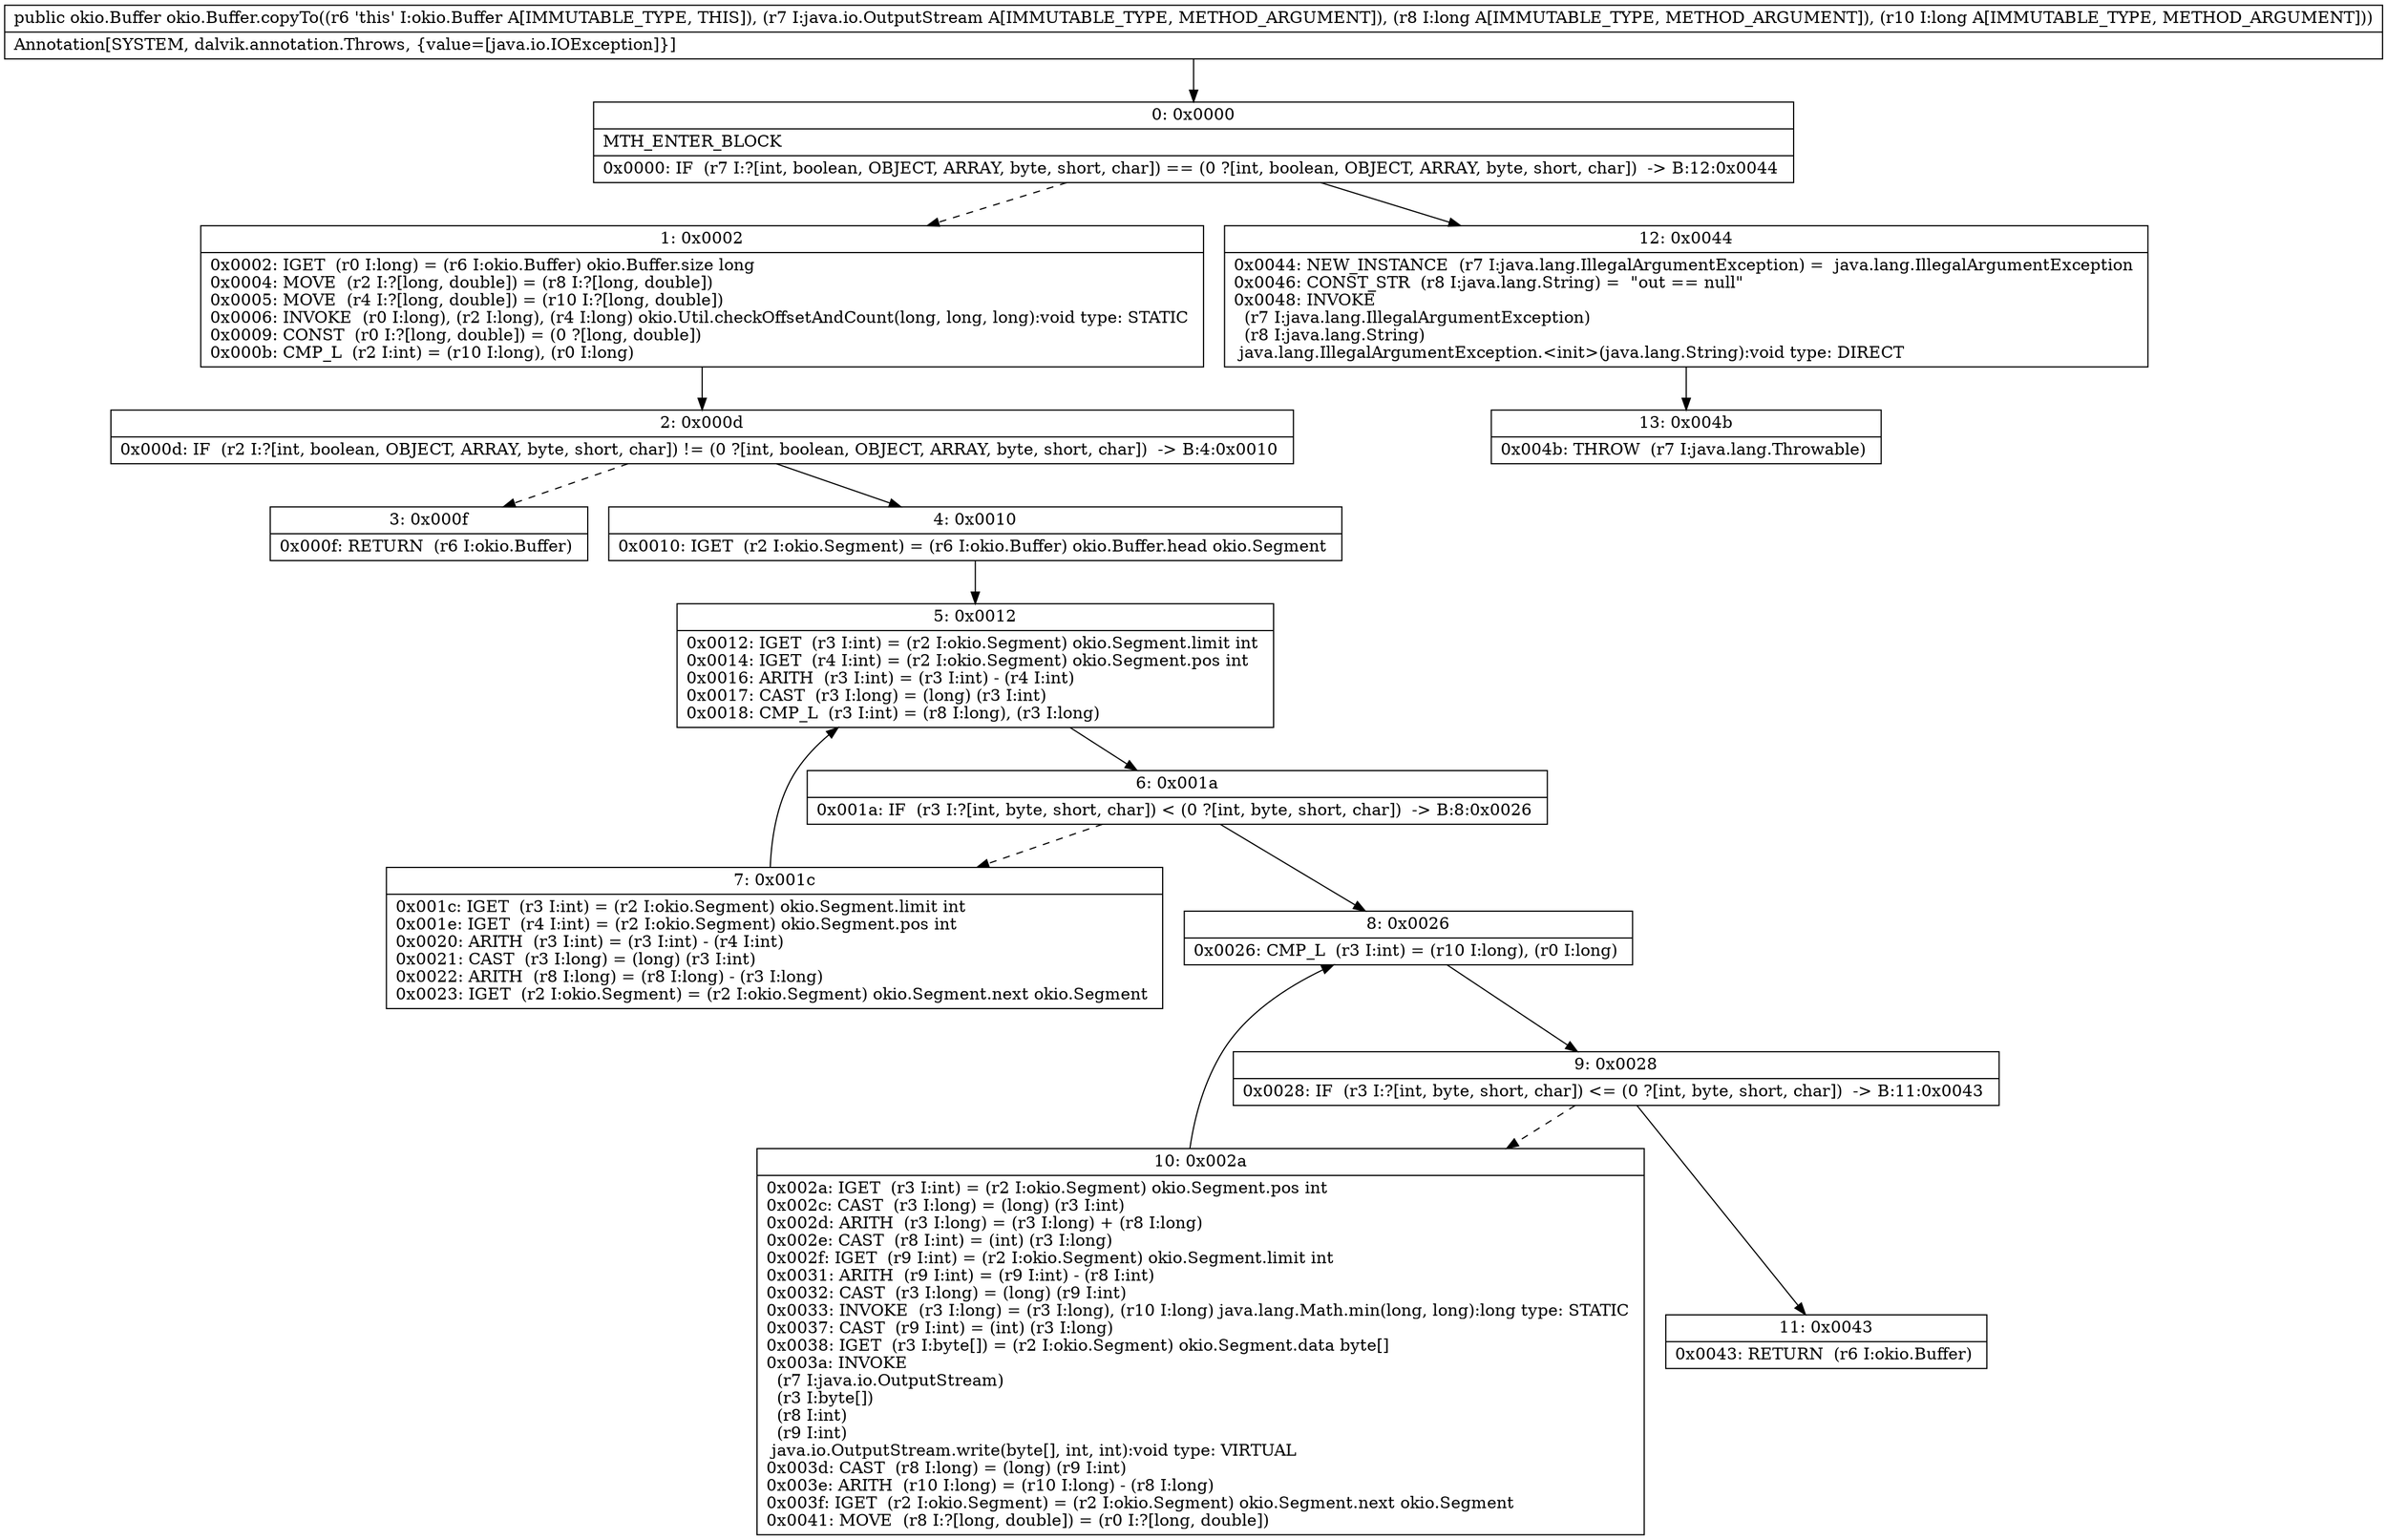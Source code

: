 digraph "CFG forokio.Buffer.copyTo(Ljava\/io\/OutputStream;JJ)Lokio\/Buffer;" {
Node_0 [shape=record,label="{0\:\ 0x0000|MTH_ENTER_BLOCK\l|0x0000: IF  (r7 I:?[int, boolean, OBJECT, ARRAY, byte, short, char]) == (0 ?[int, boolean, OBJECT, ARRAY, byte, short, char])  \-\> B:12:0x0044 \l}"];
Node_1 [shape=record,label="{1\:\ 0x0002|0x0002: IGET  (r0 I:long) = (r6 I:okio.Buffer) okio.Buffer.size long \l0x0004: MOVE  (r2 I:?[long, double]) = (r8 I:?[long, double]) \l0x0005: MOVE  (r4 I:?[long, double]) = (r10 I:?[long, double]) \l0x0006: INVOKE  (r0 I:long), (r2 I:long), (r4 I:long) okio.Util.checkOffsetAndCount(long, long, long):void type: STATIC \l0x0009: CONST  (r0 I:?[long, double]) = (0 ?[long, double]) \l0x000b: CMP_L  (r2 I:int) = (r10 I:long), (r0 I:long) \l}"];
Node_2 [shape=record,label="{2\:\ 0x000d|0x000d: IF  (r2 I:?[int, boolean, OBJECT, ARRAY, byte, short, char]) != (0 ?[int, boolean, OBJECT, ARRAY, byte, short, char])  \-\> B:4:0x0010 \l}"];
Node_3 [shape=record,label="{3\:\ 0x000f|0x000f: RETURN  (r6 I:okio.Buffer) \l}"];
Node_4 [shape=record,label="{4\:\ 0x0010|0x0010: IGET  (r2 I:okio.Segment) = (r6 I:okio.Buffer) okio.Buffer.head okio.Segment \l}"];
Node_5 [shape=record,label="{5\:\ 0x0012|0x0012: IGET  (r3 I:int) = (r2 I:okio.Segment) okio.Segment.limit int \l0x0014: IGET  (r4 I:int) = (r2 I:okio.Segment) okio.Segment.pos int \l0x0016: ARITH  (r3 I:int) = (r3 I:int) \- (r4 I:int) \l0x0017: CAST  (r3 I:long) = (long) (r3 I:int) \l0x0018: CMP_L  (r3 I:int) = (r8 I:long), (r3 I:long) \l}"];
Node_6 [shape=record,label="{6\:\ 0x001a|0x001a: IF  (r3 I:?[int, byte, short, char]) \< (0 ?[int, byte, short, char])  \-\> B:8:0x0026 \l}"];
Node_7 [shape=record,label="{7\:\ 0x001c|0x001c: IGET  (r3 I:int) = (r2 I:okio.Segment) okio.Segment.limit int \l0x001e: IGET  (r4 I:int) = (r2 I:okio.Segment) okio.Segment.pos int \l0x0020: ARITH  (r3 I:int) = (r3 I:int) \- (r4 I:int) \l0x0021: CAST  (r3 I:long) = (long) (r3 I:int) \l0x0022: ARITH  (r8 I:long) = (r8 I:long) \- (r3 I:long) \l0x0023: IGET  (r2 I:okio.Segment) = (r2 I:okio.Segment) okio.Segment.next okio.Segment \l}"];
Node_8 [shape=record,label="{8\:\ 0x0026|0x0026: CMP_L  (r3 I:int) = (r10 I:long), (r0 I:long) \l}"];
Node_9 [shape=record,label="{9\:\ 0x0028|0x0028: IF  (r3 I:?[int, byte, short, char]) \<= (0 ?[int, byte, short, char])  \-\> B:11:0x0043 \l}"];
Node_10 [shape=record,label="{10\:\ 0x002a|0x002a: IGET  (r3 I:int) = (r2 I:okio.Segment) okio.Segment.pos int \l0x002c: CAST  (r3 I:long) = (long) (r3 I:int) \l0x002d: ARITH  (r3 I:long) = (r3 I:long) + (r8 I:long) \l0x002e: CAST  (r8 I:int) = (int) (r3 I:long) \l0x002f: IGET  (r9 I:int) = (r2 I:okio.Segment) okio.Segment.limit int \l0x0031: ARITH  (r9 I:int) = (r9 I:int) \- (r8 I:int) \l0x0032: CAST  (r3 I:long) = (long) (r9 I:int) \l0x0033: INVOKE  (r3 I:long) = (r3 I:long), (r10 I:long) java.lang.Math.min(long, long):long type: STATIC \l0x0037: CAST  (r9 I:int) = (int) (r3 I:long) \l0x0038: IGET  (r3 I:byte[]) = (r2 I:okio.Segment) okio.Segment.data byte[] \l0x003a: INVOKE  \l  (r7 I:java.io.OutputStream)\l  (r3 I:byte[])\l  (r8 I:int)\l  (r9 I:int)\l java.io.OutputStream.write(byte[], int, int):void type: VIRTUAL \l0x003d: CAST  (r8 I:long) = (long) (r9 I:int) \l0x003e: ARITH  (r10 I:long) = (r10 I:long) \- (r8 I:long) \l0x003f: IGET  (r2 I:okio.Segment) = (r2 I:okio.Segment) okio.Segment.next okio.Segment \l0x0041: MOVE  (r8 I:?[long, double]) = (r0 I:?[long, double]) \l}"];
Node_11 [shape=record,label="{11\:\ 0x0043|0x0043: RETURN  (r6 I:okio.Buffer) \l}"];
Node_12 [shape=record,label="{12\:\ 0x0044|0x0044: NEW_INSTANCE  (r7 I:java.lang.IllegalArgumentException) =  java.lang.IllegalArgumentException \l0x0046: CONST_STR  (r8 I:java.lang.String) =  \"out == null\" \l0x0048: INVOKE  \l  (r7 I:java.lang.IllegalArgumentException)\l  (r8 I:java.lang.String)\l java.lang.IllegalArgumentException.\<init\>(java.lang.String):void type: DIRECT \l}"];
Node_13 [shape=record,label="{13\:\ 0x004b|0x004b: THROW  (r7 I:java.lang.Throwable) \l}"];
MethodNode[shape=record,label="{public okio.Buffer okio.Buffer.copyTo((r6 'this' I:okio.Buffer A[IMMUTABLE_TYPE, THIS]), (r7 I:java.io.OutputStream A[IMMUTABLE_TYPE, METHOD_ARGUMENT]), (r8 I:long A[IMMUTABLE_TYPE, METHOD_ARGUMENT]), (r10 I:long A[IMMUTABLE_TYPE, METHOD_ARGUMENT]))  | Annotation[SYSTEM, dalvik.annotation.Throws, \{value=[java.io.IOException]\}]\l}"];
MethodNode -> Node_0;
Node_0 -> Node_1[style=dashed];
Node_0 -> Node_12;
Node_1 -> Node_2;
Node_2 -> Node_3[style=dashed];
Node_2 -> Node_4;
Node_4 -> Node_5;
Node_5 -> Node_6;
Node_6 -> Node_7[style=dashed];
Node_6 -> Node_8;
Node_7 -> Node_5;
Node_8 -> Node_9;
Node_9 -> Node_10[style=dashed];
Node_9 -> Node_11;
Node_10 -> Node_8;
Node_12 -> Node_13;
}

